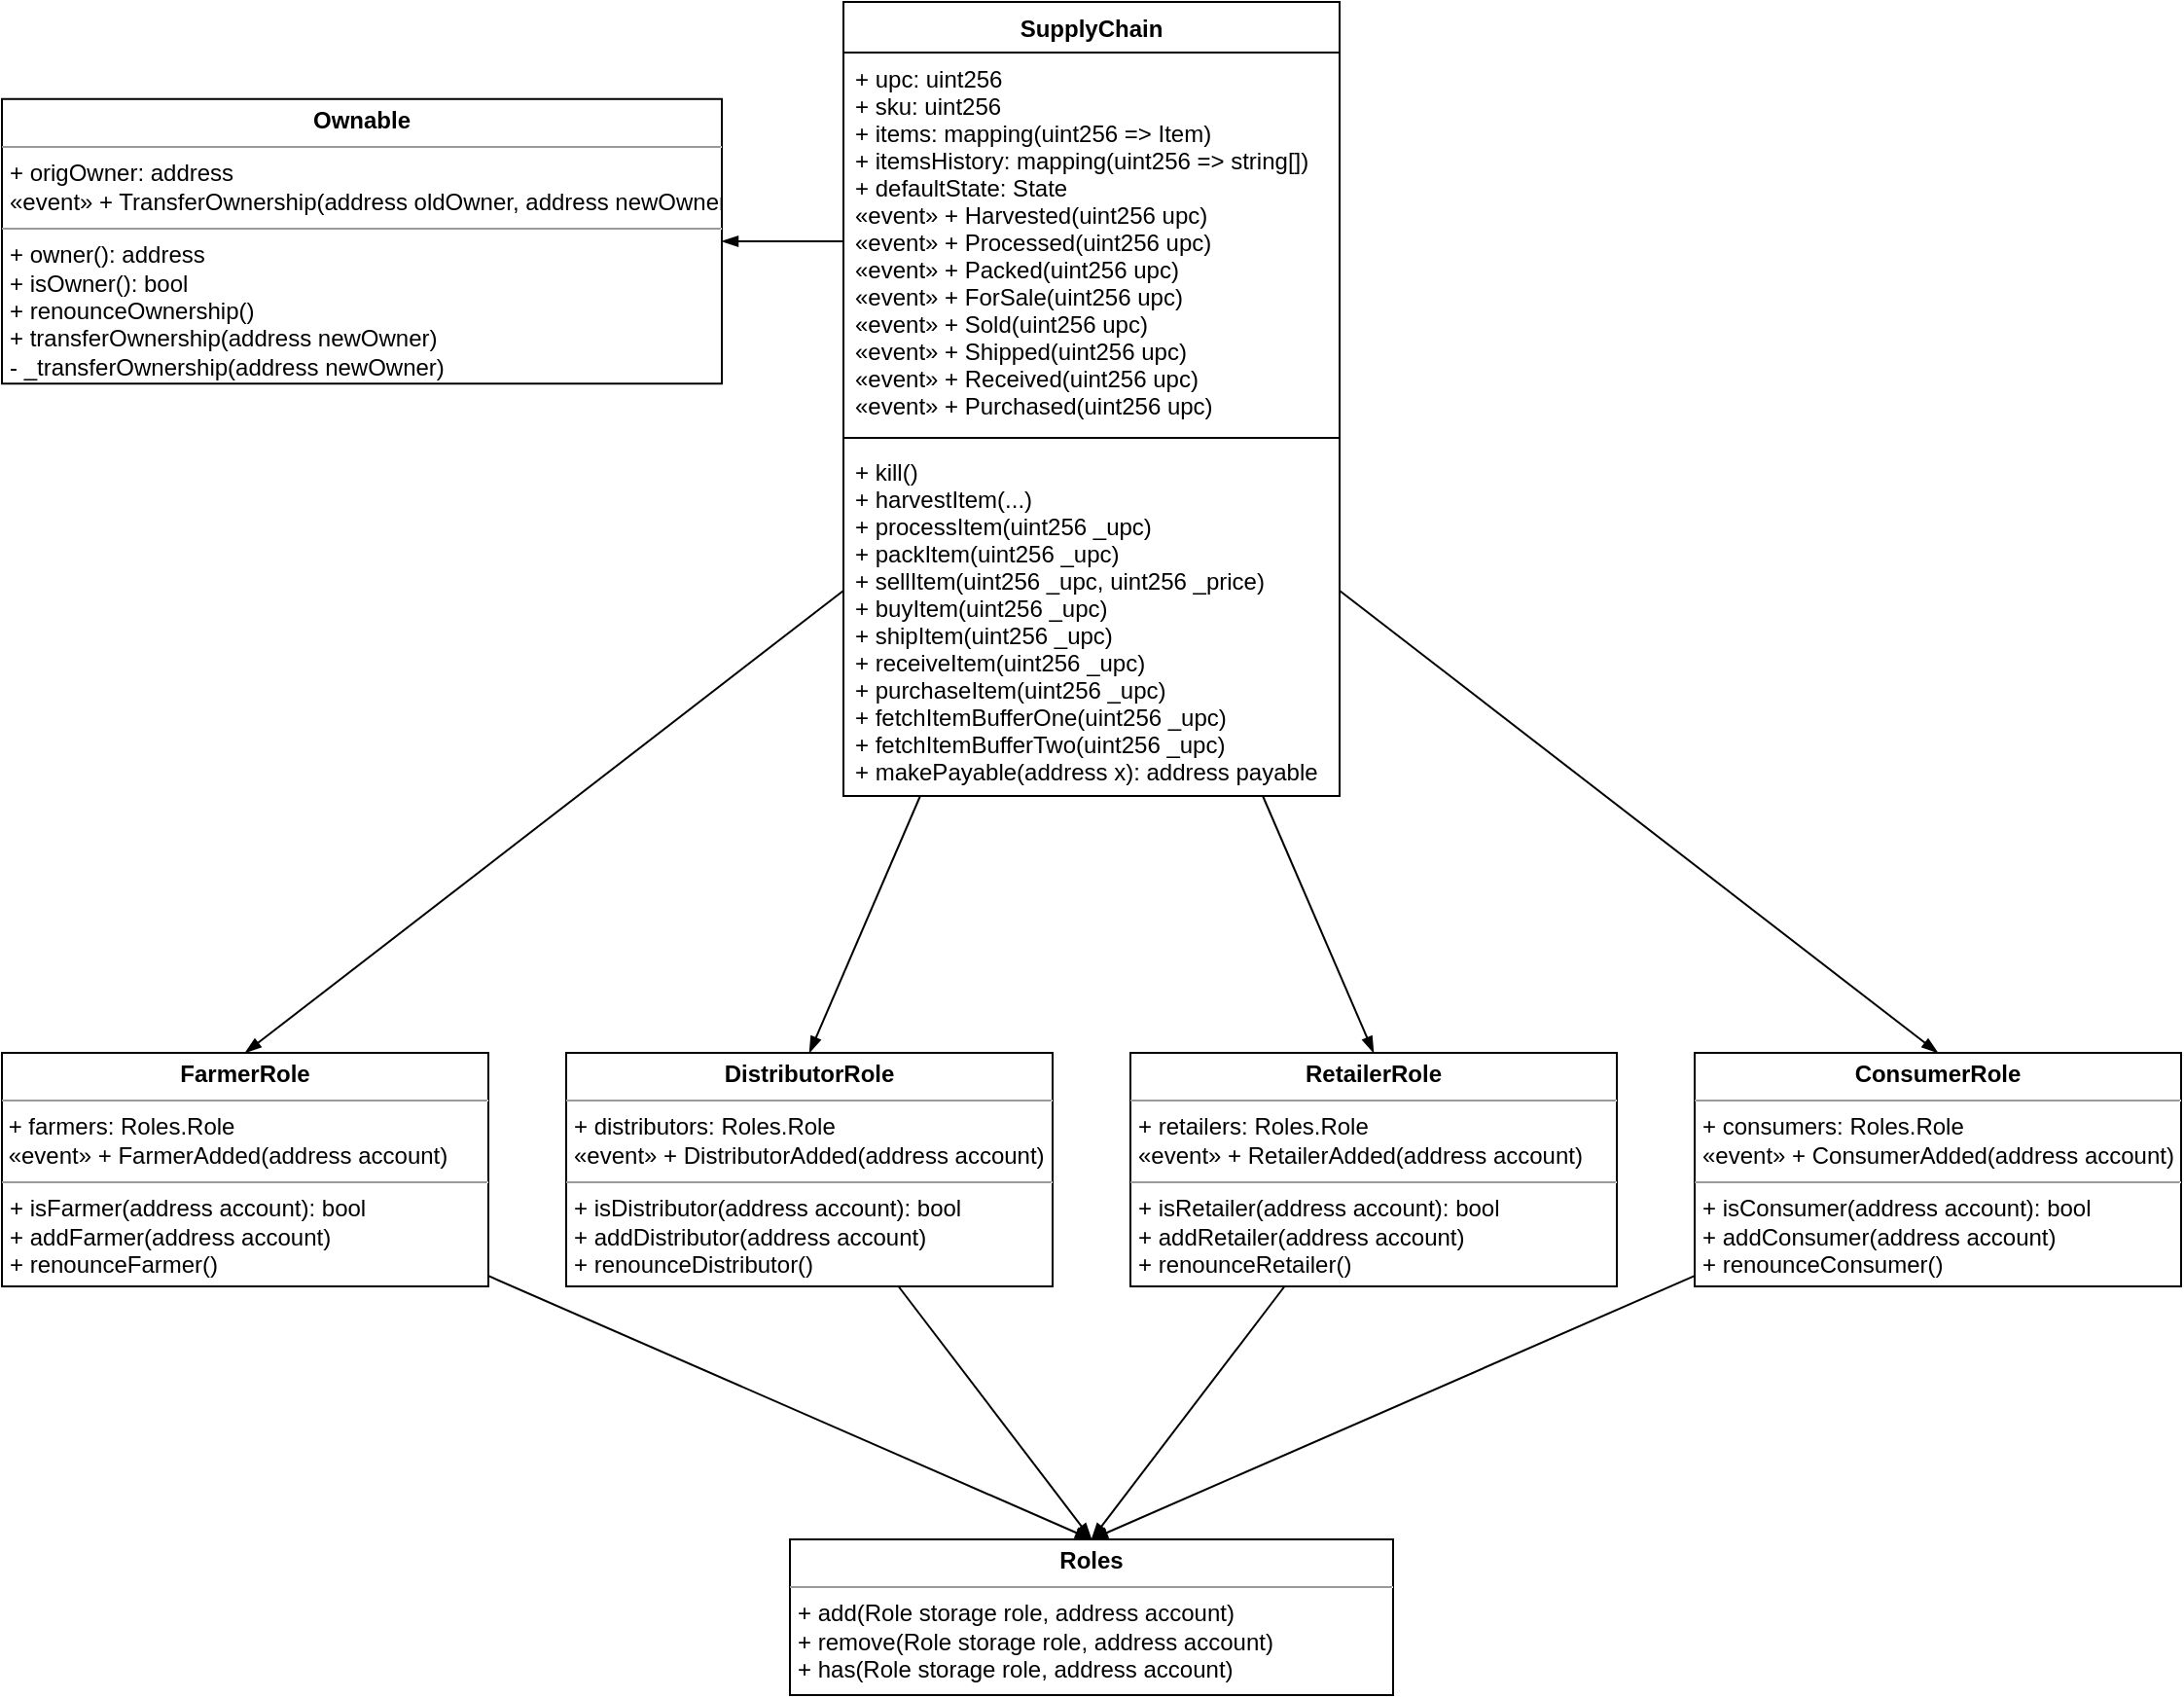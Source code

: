 <mxfile version="14.4.2" type="device"><diagram id="728gE0jXv6aZFx9f5Ohj" name="Page-1"><mxGraphModel dx="1422" dy="700" grid="1" gridSize="10" guides="1" tooltips="1" connect="1" arrows="1" fold="1" page="1" pageScale="1" pageWidth="850" pageHeight="1100" math="0" shadow="0"><root><mxCell id="0"/><mxCell id="1" parent="0"/><mxCell id="i1vwSL1XfhixR2PCTn0I-8" style="edgeStyle=orthogonalEdgeStyle;rounded=0;orthogonalLoop=1;jettySize=auto;html=1;entryX=0;entryY=0.5;entryDx=0;entryDy=0;endArrow=blockThin;endFill=1;" edge="1" parent="1" target="i1vwSL1XfhixR2PCTn0I-2"><mxGeometry relative="1" as="geometry"><mxPoint x="470" y="150" as="sourcePoint"/></mxGeometry></mxCell><mxCell id="i1vwSL1XfhixR2PCTn0I-20" style="rounded=0;orthogonalLoop=1;jettySize=auto;html=1;entryX=0.5;entryY=0;entryDx=0;entryDy=0;endArrow=blockThin;endFill=1;" edge="1" parent="1" source="i1vwSL1XfhixR2PCTn0I-9" target="i1vwSL1XfhixR2PCTn0I-16"><mxGeometry relative="1" as="geometry"/></mxCell><mxCell id="i1vwSL1XfhixR2PCTn0I-21" style="rounded=0;orthogonalLoop=1;jettySize=auto;html=1;entryX=0.5;entryY=0;entryDx=0;entryDy=0;endArrow=blockThin;endFill=1;" edge="1" parent="1" source="i1vwSL1XfhixR2PCTn0I-9" target="i1vwSL1XfhixR2PCTn0I-15"><mxGeometry relative="1" as="geometry"/></mxCell><mxCell id="i1vwSL1XfhixR2PCTn0I-22" style="rounded=0;orthogonalLoop=1;jettySize=auto;html=1;entryX=0.5;entryY=0;entryDx=0;entryDy=0;endArrow=blockThin;endFill=1;" edge="1" parent="1" source="i1vwSL1XfhixR2PCTn0I-9" target="i1vwSL1XfhixR2PCTn0I-17"><mxGeometry relative="1" as="geometry"/></mxCell><mxCell id="i1vwSL1XfhixR2PCTn0I-23" style="rounded=0;orthogonalLoop=1;jettySize=auto;html=1;entryX=0.5;entryY=0;entryDx=0;entryDy=0;endArrow=blockThin;endFill=1;" edge="1" parent="1" source="i1vwSL1XfhixR2PCTn0I-9" target="i1vwSL1XfhixR2PCTn0I-14"><mxGeometry relative="1" as="geometry"/></mxCell><mxCell id="i1vwSL1XfhixR2PCTn0I-9" value="SupplyChain" style="swimlane;fontStyle=1;align=center;verticalAlign=top;childLayout=stackLayout;horizontal=1;startSize=26;horizontalStack=0;resizeParent=1;resizeParentMax=0;resizeLast=0;collapsible=1;marginBottom=0;" vertex="1" parent="1"><mxGeometry x="452.5" y="20" width="255" height="408" as="geometry"/></mxCell><mxCell id="i1vwSL1XfhixR2PCTn0I-10" value="+ upc: uint256&#10;+ sku: uint256&#10;+ items: mapping(uint256 =&gt; Item)&#10;+ itemsHistory: mapping(uint256 =&gt; string[])&#10;+ defaultState: State&#10;«event» + Harvested(uint256 upc)&#10;«event» + Processed(uint256 upc)&#10;«event» + Packed(uint256 upc)&#10;«event» + ForSale(uint256 upc)&#10;«event» + Sold(uint256 upc)&#10;«event» + Shipped(uint256 upc)&#10;«event» + Received(uint256 upc)&#10;«event» + Purchased(uint256 upc)" style="text;strokeColor=none;fillColor=none;align=left;verticalAlign=top;spacingLeft=4;spacingRight=4;overflow=hidden;rotatable=0;points=[[0,0.5],[1,0.5]];portConstraint=eastwest;" vertex="1" parent="i1vwSL1XfhixR2PCTn0I-9"><mxGeometry y="26" width="255" height="194" as="geometry"/></mxCell><mxCell id="i1vwSL1XfhixR2PCTn0I-11" value="" style="line;strokeWidth=1;fillColor=none;align=left;verticalAlign=middle;spacingTop=-1;spacingLeft=3;spacingRight=3;rotatable=0;labelPosition=right;points=[];portConstraint=eastwest;" vertex="1" parent="i1vwSL1XfhixR2PCTn0I-9"><mxGeometry y="220" width="255" height="8" as="geometry"/></mxCell><mxCell id="i1vwSL1XfhixR2PCTn0I-12" value="+ kill()&#10;+ harvestItem(...)&#10;+ processItem(uint256 _upc)&#10;+ packItem(uint256 _upc)&#10;+ sellItem(uint256 _upc, uint256 _price)&#10;+ buyItem(uint256 _upc)&#10;+ shipItem(uint256 _upc)&#10;+ receiveItem(uint256 _upc)&#10;+ purchaseItem(uint256 _upc)&#10;+ fetchItemBufferOne(uint256 _upc)&#10;+ fetchItemBufferTwo(uint256 _upc)&#10;+ makePayable(address x): address payable" style="text;strokeColor=none;fillColor=none;align=left;verticalAlign=top;spacingLeft=4;spacingRight=4;overflow=hidden;rotatable=0;points=[[0,0.5],[1,0.5]];portConstraint=eastwest;" vertex="1" parent="i1vwSL1XfhixR2PCTn0I-9"><mxGeometry y="228" width="255" height="180" as="geometry"/></mxCell><mxCell id="i1vwSL1XfhixR2PCTn0I-13" value="&lt;p style=&quot;margin: 0px ; margin-top: 4px ; text-align: center&quot;&gt;&lt;b&gt;Ownable&lt;/b&gt;&lt;br&gt;&lt;/p&gt;&lt;hr size=&quot;1&quot;&gt;&lt;p style=&quot;margin: 0px ; margin-left: 4px&quot;&gt;+ origOwner: address&lt;br&gt;«event»&amp;nbsp;&lt;span&gt;+ TransferOwnership(address oldOwner, address newOwner)&lt;/span&gt;&lt;/p&gt;&lt;hr size=&quot;1&quot;&gt;&lt;p style=&quot;margin: 0px ; margin-left: 4px&quot;&gt;+ owner(): address&lt;/p&gt;&lt;p style=&quot;margin: 0px ; margin-left: 4px&quot;&gt;+&amp;nbsp;isOwner(): bool&lt;/p&gt;&lt;p style=&quot;margin: 0px ; margin-left: 4px&quot;&gt;+&amp;nbsp;renounceOwnership()&lt;/p&gt;&lt;p style=&quot;margin: 0px ; margin-left: 4px&quot;&gt;+&amp;nbsp;transferOwnership(address newOwner)&lt;/p&gt;&lt;p style=&quot;margin: 0px ; margin-left: 4px&quot;&gt;-&amp;nbsp;_transferOwnership(address newOwner)&lt;/p&gt;" style="verticalAlign=top;align=left;overflow=fill;fontSize=12;fontFamily=Helvetica;html=1;" vertex="1" parent="1"><mxGeometry x="20" y="69.88" width="370" height="146.25" as="geometry"/></mxCell><mxCell id="i1vwSL1XfhixR2PCTn0I-27" style="edgeStyle=none;rounded=0;orthogonalLoop=1;jettySize=auto;html=1;endArrow=blockThin;endFill=1;entryX=0.5;entryY=0;entryDx=0;entryDy=0;" edge="1" parent="1" source="i1vwSL1XfhixR2PCTn0I-14" target="i1vwSL1XfhixR2PCTn0I-18"><mxGeometry relative="1" as="geometry"><mxPoint x="480" y="750" as="targetPoint"/></mxGeometry></mxCell><mxCell id="i1vwSL1XfhixR2PCTn0I-14" value="&lt;p style=&quot;margin: 0px ; margin-top: 4px ; text-align: center&quot;&gt;&lt;b&gt;ConsumerRole&lt;/b&gt;&lt;br&gt;&lt;/p&gt;&lt;hr size=&quot;1&quot;&gt;&lt;p style=&quot;margin: 0px ; margin-left: 4px&quot;&gt;+ consumers: Roles.Role&lt;/p&gt;&lt;p style=&quot;margin: 0px ; margin-left: 4px&quot;&gt;«event» + ConsumerAdded(address account)&lt;br&gt;&lt;/p&gt;&lt;hr size=&quot;1&quot;&gt;&lt;p style=&quot;margin: 0px ; margin-left: 4px&quot;&gt;+ isConsumer(address account): bool&lt;/p&gt;&lt;p style=&quot;margin: 0px ; margin-left: 4px&quot;&gt;+&amp;nbsp;addConsumer(address account)&lt;/p&gt;&lt;p style=&quot;margin: 0px ; margin-left: 4px&quot;&gt;+&amp;nbsp;renounceConsumer()&lt;/p&gt;" style="verticalAlign=top;align=left;overflow=fill;fontSize=12;fontFamily=Helvetica;html=1;" vertex="1" parent="1"><mxGeometry x="890" y="560" width="250" height="120" as="geometry"/></mxCell><mxCell id="i1vwSL1XfhixR2PCTn0I-25" style="edgeStyle=none;rounded=0;orthogonalLoop=1;jettySize=auto;html=1;endArrow=blockThin;endFill=1;entryX=0.5;entryY=0;entryDx=0;entryDy=0;" edge="1" parent="1" source="i1vwSL1XfhixR2PCTn0I-15" target="i1vwSL1XfhixR2PCTn0I-18"><mxGeometry relative="1" as="geometry"><mxPoint x="480" y="750" as="targetPoint"/></mxGeometry></mxCell><mxCell id="i1vwSL1XfhixR2PCTn0I-15" value="&lt;p style=&quot;margin: 0px ; margin-top: 4px ; text-align: center&quot;&gt;&lt;b&gt;DistributorRole&lt;/b&gt;&lt;br&gt;&lt;/p&gt;&lt;hr size=&quot;1&quot;&gt;&lt;p style=&quot;margin: 0px ; margin-left: 4px&quot;&gt;+ distributors: Roles.Role&lt;/p&gt;&lt;p style=&quot;margin: 0px ; margin-left: 4px&quot;&gt;«event» + DistributorAdded(address account)&lt;br&gt;&lt;/p&gt;&lt;hr size=&quot;1&quot;&gt;&lt;p style=&quot;margin: 0px ; margin-left: 4px&quot;&gt;+ isDistributor(address account): bool&lt;/p&gt;&lt;p style=&quot;margin: 0px ; margin-left: 4px&quot;&gt;+&amp;nbsp;addDistributor(address account)&lt;/p&gt;&lt;p style=&quot;margin: 0px ; margin-left: 4px&quot;&gt;+&amp;nbsp;renounceDistributor()&lt;/p&gt;" style="verticalAlign=top;align=left;overflow=fill;fontSize=12;fontFamily=Helvetica;html=1;" vertex="1" parent="1"><mxGeometry x="310" y="560" width="250" height="120" as="geometry"/></mxCell><mxCell id="i1vwSL1XfhixR2PCTn0I-24" style="edgeStyle=none;rounded=0;orthogonalLoop=1;jettySize=auto;html=1;entryX=0.5;entryY=0;entryDx=0;entryDy=0;endArrow=blockThin;endFill=1;" edge="1" parent="1" source="i1vwSL1XfhixR2PCTn0I-16" target="i1vwSL1XfhixR2PCTn0I-18"><mxGeometry relative="1" as="geometry"/></mxCell><mxCell id="i1vwSL1XfhixR2PCTn0I-16" value="&lt;p style=&quot;margin: 0px ; margin-top: 4px ; text-align: center&quot;&gt;&lt;b&gt;FarmerRole&lt;/b&gt;&lt;br&gt;&lt;/p&gt;&lt;hr size=&quot;1&quot;&gt;&lt;p style=&quot;margin: 0px ; margin-left: 4px&quot;&gt;&lt;/p&gt;&amp;nbsp;+ farmers: Roles.Role&lt;br&gt;&amp;nbsp;«event»&amp;nbsp;+&amp;nbsp;FarmerAdded(address account)&lt;br&gt;&lt;hr size=&quot;1&quot;&gt;&lt;p style=&quot;margin: 0px ; margin-left: 4px&quot;&gt;+ isFarmer(address account): bool&lt;/p&gt;&lt;p style=&quot;margin: 0px ; margin-left: 4px&quot;&gt;+&amp;nbsp;addFarmer(address account)&lt;/p&gt;&lt;p style=&quot;margin: 0px ; margin-left: 4px&quot;&gt;+&amp;nbsp;renounceFarmer()&lt;/p&gt;" style="verticalAlign=top;align=left;overflow=fill;fontSize=12;fontFamily=Helvetica;html=1;" vertex="1" parent="1"><mxGeometry x="20" y="560" width="250" height="120" as="geometry"/></mxCell><mxCell id="i1vwSL1XfhixR2PCTn0I-26" style="edgeStyle=none;rounded=0;orthogonalLoop=1;jettySize=auto;html=1;endArrow=blockThin;endFill=1;entryX=0.5;entryY=0;entryDx=0;entryDy=0;" edge="1" parent="1" source="i1vwSL1XfhixR2PCTn0I-17" target="i1vwSL1XfhixR2PCTn0I-18"><mxGeometry relative="1" as="geometry"><mxPoint x="480" y="750" as="targetPoint"/></mxGeometry></mxCell><mxCell id="i1vwSL1XfhixR2PCTn0I-17" value="&lt;p style=&quot;margin: 0px ; margin-top: 4px ; text-align: center&quot;&gt;&lt;b&gt;RetailerRole&lt;/b&gt;&lt;br&gt;&lt;/p&gt;&lt;hr size=&quot;1&quot;&gt;&lt;p style=&quot;margin: 0px ; margin-left: 4px&quot;&gt;+ retailers: Roles.Role&lt;/p&gt;&lt;p style=&quot;margin: 0px ; margin-left: 4px&quot;&gt;«event» + RetailerAdded(address account)&lt;/p&gt;&lt;hr size=&quot;1&quot;&gt;&lt;p style=&quot;margin: 0px ; margin-left: 4px&quot;&gt;+ isRetailer(address account): bool&lt;/p&gt;&lt;p style=&quot;margin: 0px ; margin-left: 4px&quot;&gt;+&amp;nbsp;addRetailer(address account)&lt;/p&gt;&lt;p style=&quot;margin: 0px ; margin-left: 4px&quot;&gt;+&amp;nbsp;renounceRetailer()&lt;/p&gt;" style="verticalAlign=top;align=left;overflow=fill;fontSize=12;fontFamily=Helvetica;html=1;" vertex="1" parent="1"><mxGeometry x="600" y="560" width="250" height="120" as="geometry"/></mxCell><mxCell id="i1vwSL1XfhixR2PCTn0I-18" value="&lt;p style=&quot;margin: 0px ; margin-top: 4px ; text-align: center&quot;&gt;&lt;b&gt;Roles&lt;/b&gt;&lt;br&gt;&lt;/p&gt;&lt;hr size=&quot;1&quot;&gt;&lt;p style=&quot;margin: 0px ; margin-left: 4px&quot;&gt;&lt;span&gt;+ add(Role storage role, address account)&lt;/span&gt;&lt;br&gt;&lt;/p&gt;&lt;p style=&quot;margin: 0px 0px 0px 4px&quot;&gt;+ remove(Role storage role, address account)&lt;/p&gt;&lt;p style=&quot;margin: 0px 0px 0px 4px&quot;&gt;&lt;span&gt;+ has(Role storage role, address account)&lt;/span&gt;&lt;/p&gt;" style="verticalAlign=top;align=left;overflow=fill;fontSize=12;fontFamily=Helvetica;html=1;" vertex="1" parent="1"><mxGeometry x="425" y="810" width="310" height="80" as="geometry"/></mxCell><mxCell id="i1vwSL1XfhixR2PCTn0I-19" style="edgeStyle=orthogonalEdgeStyle;rounded=0;orthogonalLoop=1;jettySize=auto;html=1;entryX=1;entryY=0.5;entryDx=0;entryDy=0;endArrow=blockThin;endFill=1;" edge="1" parent="1" source="i1vwSL1XfhixR2PCTn0I-10" target="i1vwSL1XfhixR2PCTn0I-13"><mxGeometry relative="1" as="geometry"/></mxCell></root></mxGraphModel></diagram></mxfile>